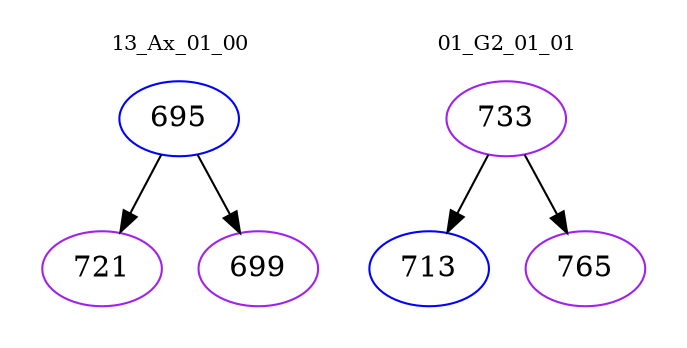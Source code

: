 digraph{
subgraph cluster_0 {
color = white
label = "13_Ax_01_00";
fontsize=10;
T0_695 [label="695", color="blue"]
T0_695 -> T0_721 [color="black"]
T0_721 [label="721", color="purple"]
T0_695 -> T0_699 [color="black"]
T0_699 [label="699", color="purple"]
}
subgraph cluster_1 {
color = white
label = "01_G2_01_01";
fontsize=10;
T1_733 [label="733", color="purple"]
T1_733 -> T1_713 [color="black"]
T1_713 [label="713", color="blue"]
T1_733 -> T1_765 [color="black"]
T1_765 [label="765", color="purple"]
}
}
